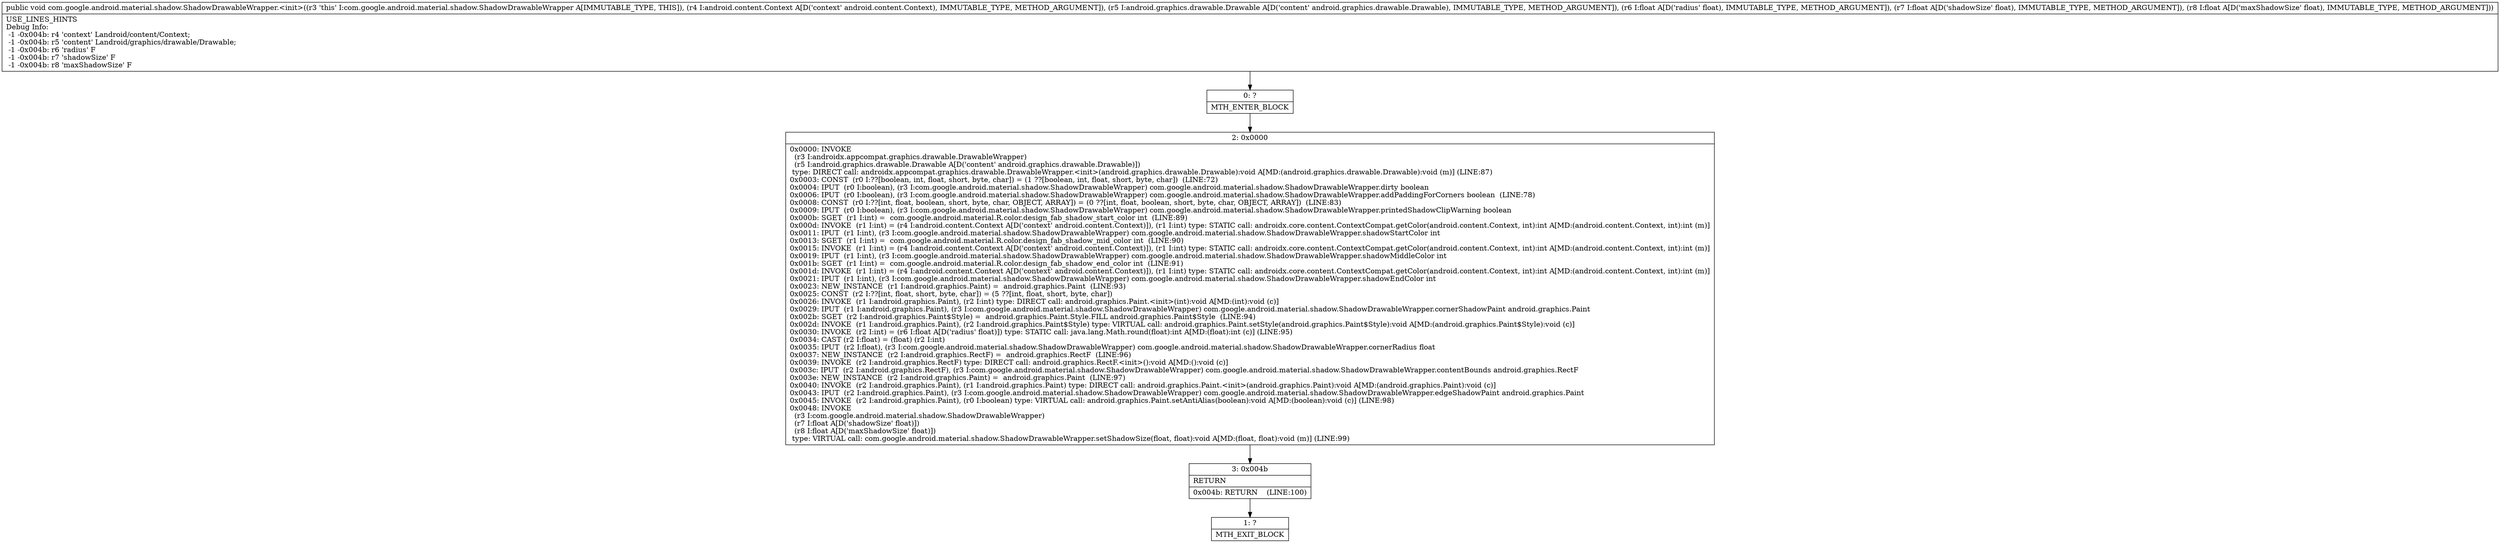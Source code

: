 digraph "CFG forcom.google.android.material.shadow.ShadowDrawableWrapper.\<init\>(Landroid\/content\/Context;Landroid\/graphics\/drawable\/Drawable;FFF)V" {
Node_0 [shape=record,label="{0\:\ ?|MTH_ENTER_BLOCK\l}"];
Node_2 [shape=record,label="{2\:\ 0x0000|0x0000: INVOKE  \l  (r3 I:androidx.appcompat.graphics.drawable.DrawableWrapper)\l  (r5 I:android.graphics.drawable.Drawable A[D('content' android.graphics.drawable.Drawable)])\l type: DIRECT call: androidx.appcompat.graphics.drawable.DrawableWrapper.\<init\>(android.graphics.drawable.Drawable):void A[MD:(android.graphics.drawable.Drawable):void (m)] (LINE:87)\l0x0003: CONST  (r0 I:??[boolean, int, float, short, byte, char]) = (1 ??[boolean, int, float, short, byte, char])  (LINE:72)\l0x0004: IPUT  (r0 I:boolean), (r3 I:com.google.android.material.shadow.ShadowDrawableWrapper) com.google.android.material.shadow.ShadowDrawableWrapper.dirty boolean \l0x0006: IPUT  (r0 I:boolean), (r3 I:com.google.android.material.shadow.ShadowDrawableWrapper) com.google.android.material.shadow.ShadowDrawableWrapper.addPaddingForCorners boolean  (LINE:78)\l0x0008: CONST  (r0 I:??[int, float, boolean, short, byte, char, OBJECT, ARRAY]) = (0 ??[int, float, boolean, short, byte, char, OBJECT, ARRAY])  (LINE:83)\l0x0009: IPUT  (r0 I:boolean), (r3 I:com.google.android.material.shadow.ShadowDrawableWrapper) com.google.android.material.shadow.ShadowDrawableWrapper.printedShadowClipWarning boolean \l0x000b: SGET  (r1 I:int) =  com.google.android.material.R.color.design_fab_shadow_start_color int  (LINE:89)\l0x000d: INVOKE  (r1 I:int) = (r4 I:android.content.Context A[D('context' android.content.Context)]), (r1 I:int) type: STATIC call: androidx.core.content.ContextCompat.getColor(android.content.Context, int):int A[MD:(android.content.Context, int):int (m)]\l0x0011: IPUT  (r1 I:int), (r3 I:com.google.android.material.shadow.ShadowDrawableWrapper) com.google.android.material.shadow.ShadowDrawableWrapper.shadowStartColor int \l0x0013: SGET  (r1 I:int) =  com.google.android.material.R.color.design_fab_shadow_mid_color int  (LINE:90)\l0x0015: INVOKE  (r1 I:int) = (r4 I:android.content.Context A[D('context' android.content.Context)]), (r1 I:int) type: STATIC call: androidx.core.content.ContextCompat.getColor(android.content.Context, int):int A[MD:(android.content.Context, int):int (m)]\l0x0019: IPUT  (r1 I:int), (r3 I:com.google.android.material.shadow.ShadowDrawableWrapper) com.google.android.material.shadow.ShadowDrawableWrapper.shadowMiddleColor int \l0x001b: SGET  (r1 I:int) =  com.google.android.material.R.color.design_fab_shadow_end_color int  (LINE:91)\l0x001d: INVOKE  (r1 I:int) = (r4 I:android.content.Context A[D('context' android.content.Context)]), (r1 I:int) type: STATIC call: androidx.core.content.ContextCompat.getColor(android.content.Context, int):int A[MD:(android.content.Context, int):int (m)]\l0x0021: IPUT  (r1 I:int), (r3 I:com.google.android.material.shadow.ShadowDrawableWrapper) com.google.android.material.shadow.ShadowDrawableWrapper.shadowEndColor int \l0x0023: NEW_INSTANCE  (r1 I:android.graphics.Paint) =  android.graphics.Paint  (LINE:93)\l0x0025: CONST  (r2 I:??[int, float, short, byte, char]) = (5 ??[int, float, short, byte, char]) \l0x0026: INVOKE  (r1 I:android.graphics.Paint), (r2 I:int) type: DIRECT call: android.graphics.Paint.\<init\>(int):void A[MD:(int):void (c)]\l0x0029: IPUT  (r1 I:android.graphics.Paint), (r3 I:com.google.android.material.shadow.ShadowDrawableWrapper) com.google.android.material.shadow.ShadowDrawableWrapper.cornerShadowPaint android.graphics.Paint \l0x002b: SGET  (r2 I:android.graphics.Paint$Style) =  android.graphics.Paint.Style.FILL android.graphics.Paint$Style  (LINE:94)\l0x002d: INVOKE  (r1 I:android.graphics.Paint), (r2 I:android.graphics.Paint$Style) type: VIRTUAL call: android.graphics.Paint.setStyle(android.graphics.Paint$Style):void A[MD:(android.graphics.Paint$Style):void (c)]\l0x0030: INVOKE  (r2 I:int) = (r6 I:float A[D('radius' float)]) type: STATIC call: java.lang.Math.round(float):int A[MD:(float):int (c)] (LINE:95)\l0x0034: CAST (r2 I:float) = (float) (r2 I:int) \l0x0035: IPUT  (r2 I:float), (r3 I:com.google.android.material.shadow.ShadowDrawableWrapper) com.google.android.material.shadow.ShadowDrawableWrapper.cornerRadius float \l0x0037: NEW_INSTANCE  (r2 I:android.graphics.RectF) =  android.graphics.RectF  (LINE:96)\l0x0039: INVOKE  (r2 I:android.graphics.RectF) type: DIRECT call: android.graphics.RectF.\<init\>():void A[MD:():void (c)]\l0x003c: IPUT  (r2 I:android.graphics.RectF), (r3 I:com.google.android.material.shadow.ShadowDrawableWrapper) com.google.android.material.shadow.ShadowDrawableWrapper.contentBounds android.graphics.RectF \l0x003e: NEW_INSTANCE  (r2 I:android.graphics.Paint) =  android.graphics.Paint  (LINE:97)\l0x0040: INVOKE  (r2 I:android.graphics.Paint), (r1 I:android.graphics.Paint) type: DIRECT call: android.graphics.Paint.\<init\>(android.graphics.Paint):void A[MD:(android.graphics.Paint):void (c)]\l0x0043: IPUT  (r2 I:android.graphics.Paint), (r3 I:com.google.android.material.shadow.ShadowDrawableWrapper) com.google.android.material.shadow.ShadowDrawableWrapper.edgeShadowPaint android.graphics.Paint \l0x0045: INVOKE  (r2 I:android.graphics.Paint), (r0 I:boolean) type: VIRTUAL call: android.graphics.Paint.setAntiAlias(boolean):void A[MD:(boolean):void (c)] (LINE:98)\l0x0048: INVOKE  \l  (r3 I:com.google.android.material.shadow.ShadowDrawableWrapper)\l  (r7 I:float A[D('shadowSize' float)])\l  (r8 I:float A[D('maxShadowSize' float)])\l type: VIRTUAL call: com.google.android.material.shadow.ShadowDrawableWrapper.setShadowSize(float, float):void A[MD:(float, float):void (m)] (LINE:99)\l}"];
Node_3 [shape=record,label="{3\:\ 0x004b|RETURN\l|0x004b: RETURN    (LINE:100)\l}"];
Node_1 [shape=record,label="{1\:\ ?|MTH_EXIT_BLOCK\l}"];
MethodNode[shape=record,label="{public void com.google.android.material.shadow.ShadowDrawableWrapper.\<init\>((r3 'this' I:com.google.android.material.shadow.ShadowDrawableWrapper A[IMMUTABLE_TYPE, THIS]), (r4 I:android.content.Context A[D('context' android.content.Context), IMMUTABLE_TYPE, METHOD_ARGUMENT]), (r5 I:android.graphics.drawable.Drawable A[D('content' android.graphics.drawable.Drawable), IMMUTABLE_TYPE, METHOD_ARGUMENT]), (r6 I:float A[D('radius' float), IMMUTABLE_TYPE, METHOD_ARGUMENT]), (r7 I:float A[D('shadowSize' float), IMMUTABLE_TYPE, METHOD_ARGUMENT]), (r8 I:float A[D('maxShadowSize' float), IMMUTABLE_TYPE, METHOD_ARGUMENT]))  | USE_LINES_HINTS\lDebug Info:\l  \-1 \-0x004b: r4 'context' Landroid\/content\/Context;\l  \-1 \-0x004b: r5 'content' Landroid\/graphics\/drawable\/Drawable;\l  \-1 \-0x004b: r6 'radius' F\l  \-1 \-0x004b: r7 'shadowSize' F\l  \-1 \-0x004b: r8 'maxShadowSize' F\l}"];
MethodNode -> Node_0;Node_0 -> Node_2;
Node_2 -> Node_3;
Node_3 -> Node_1;
}

